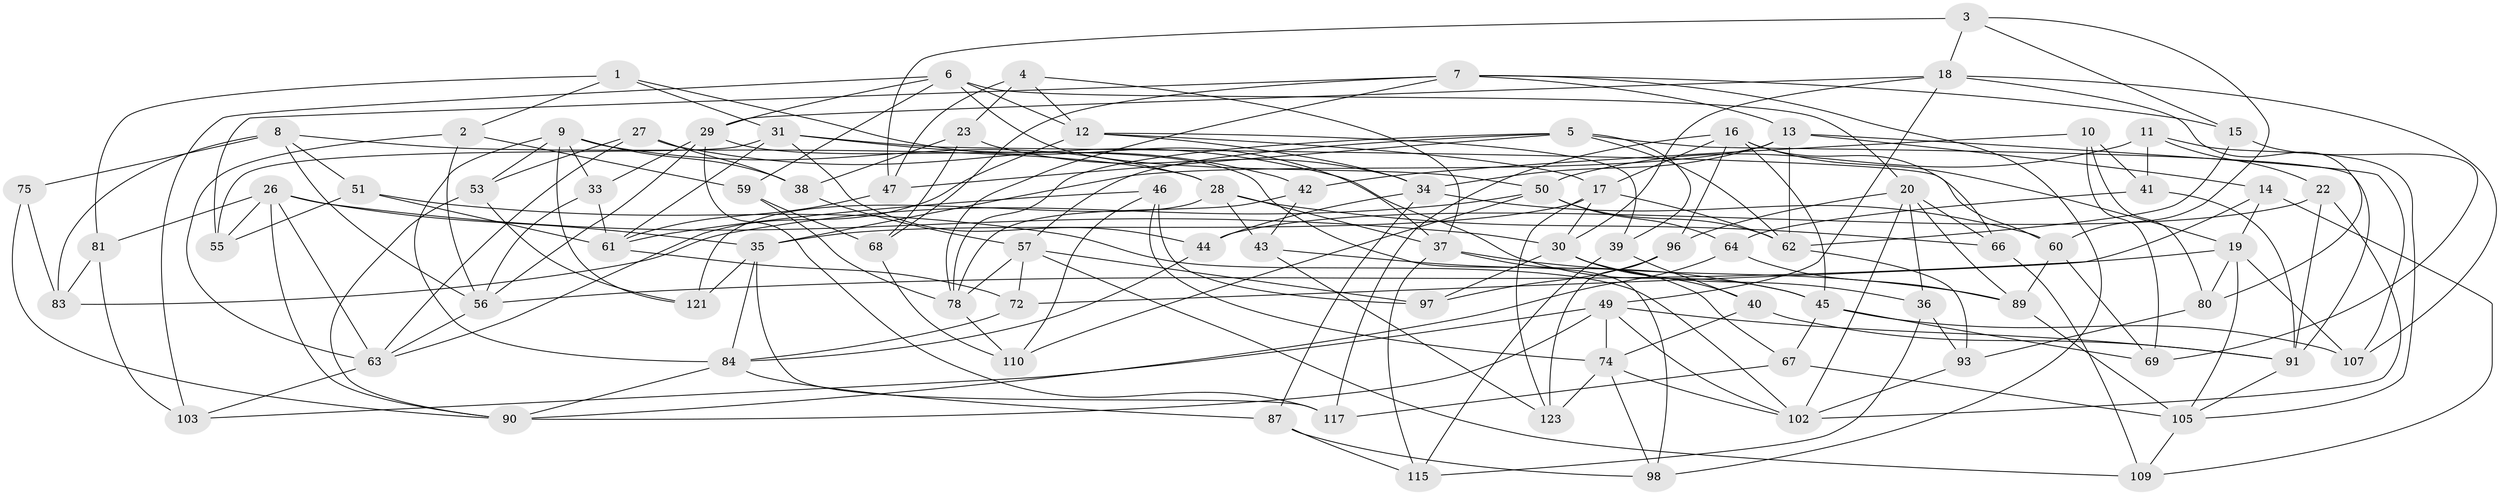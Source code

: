 // original degree distribution, {4: 1.0}
// Generated by graph-tools (version 1.1) at 2025/11/02/27/25 16:11:51]
// undirected, 86 vertices, 207 edges
graph export_dot {
graph [start="1"]
  node [color=gray90,style=filled];
  1;
  2;
  3;
  4;
  5 [super="+122"];
  6 [super="+52"];
  7 [super="+54"];
  8 [super="+58"];
  9 [super="+25"];
  10;
  11;
  12 [super="+86"];
  13 [super="+77"];
  14;
  15;
  16 [super="+70"];
  17 [super="+99"];
  18 [super="+48"];
  19 [super="+21"];
  20 [super="+24"];
  22;
  23;
  26 [super="+32"];
  27;
  28 [super="+113"];
  29 [super="+116"];
  30 [super="+114"];
  31 [super="+88"];
  33;
  34 [super="+94"];
  35 [super="+71"];
  36;
  37 [super="+111"];
  38;
  39;
  40;
  41;
  42;
  43;
  44;
  45 [super="+76"];
  46;
  47;
  49 [super="+92"];
  50 [super="+82"];
  51;
  53;
  55;
  56 [super="+73"];
  57 [super="+79"];
  59;
  60 [super="+65"];
  61 [super="+104"];
  62 [super="+118"];
  63 [super="+101"];
  64;
  66;
  67;
  68;
  69;
  72;
  74 [super="+85"];
  75;
  78 [super="+106"];
  80;
  81;
  83;
  84 [super="+95"];
  87;
  89 [super="+100"];
  90 [super="+108"];
  91 [super="+112"];
  93;
  96;
  97;
  98;
  102 [super="+119"];
  103;
  105 [super="+120"];
  107;
  109;
  110;
  115;
  117;
  121;
  123;
  1 -- 81;
  1 -- 31;
  1 -- 2;
  1 -- 37;
  2 -- 63;
  2 -- 59;
  2 -- 56;
  3 -- 47;
  3 -- 18;
  3 -- 15;
  3 -- 60;
  4 -- 23;
  4 -- 47;
  4 -- 12;
  4 -- 37;
  5 -- 39;
  5 -- 47;
  5 -- 57;
  5 -- 78;
  5 -- 91;
  5 -- 62;
  6 -- 59;
  6 -- 12;
  6 -- 103;
  6 -- 20;
  6 -- 29;
  6 -- 50;
  7 -- 55;
  7 -- 68;
  7 -- 98;
  7 -- 15;
  7 -- 13;
  7 -- 78;
  8 -- 51;
  8 -- 83;
  8 -- 75 [weight=2];
  8 -- 56;
  8 -- 28;
  9 -- 53;
  9 -- 28;
  9 -- 38;
  9 -- 121;
  9 -- 33;
  9 -- 84;
  10 -- 41;
  10 -- 69;
  10 -- 80;
  10 -- 42;
  11 -- 22;
  11 -- 41;
  11 -- 105;
  11 -- 50;
  12 -- 63;
  12 -- 39;
  12 -- 17;
  12 -- 34;
  13 -- 62;
  13 -- 34;
  13 -- 107;
  13 -- 14;
  13 -- 35;
  14 -- 72;
  14 -- 19;
  14 -- 109;
  15 -- 69;
  15 -- 62;
  16 -- 96;
  16 -- 66;
  16 -- 45;
  16 -- 17;
  16 -- 19;
  16 -- 117;
  17 -- 62;
  17 -- 123;
  17 -- 35;
  17 -- 30;
  18 -- 29;
  18 -- 49;
  18 -- 80;
  18 -- 107;
  18 -- 30;
  19 -- 56;
  19 -- 80;
  19 -- 105;
  19 -- 107;
  20 -- 102;
  20 -- 96;
  20 -- 66;
  20 -- 36;
  20 -- 89;
  22 -- 102;
  22 -- 44;
  22 -- 91;
  23 -- 68;
  23 -- 38;
  23 -- 34;
  26 -- 35;
  26 -- 30;
  26 -- 81;
  26 -- 55;
  26 -- 63;
  26 -- 90;
  27 -- 45;
  27 -- 38;
  27 -- 53;
  27 -- 63;
  28 -- 66;
  28 -- 121;
  28 -- 43;
  28 -- 37;
  29 -- 98;
  29 -- 56;
  29 -- 33;
  29 -- 117;
  30 -- 40;
  30 -- 97;
  30 -- 36;
  31 -- 42;
  31 -- 44;
  31 -- 55;
  31 -- 60;
  31 -- 61;
  33 -- 56;
  33 -- 61;
  34 -- 87;
  34 -- 60;
  34 -- 44;
  35 -- 117;
  35 -- 121;
  35 -- 84;
  36 -- 93;
  36 -- 115;
  37 -- 115;
  37 -- 67;
  37 -- 89;
  38 -- 57;
  39 -- 115;
  39 -- 40;
  40 -- 74;
  40 -- 91;
  41 -- 64;
  41 -- 91;
  42 -- 43;
  42 -- 78;
  43 -- 45;
  43 -- 123;
  44 -- 84;
  45 -- 107;
  45 -- 67;
  45 -- 69;
  46 -- 110;
  46 -- 74;
  46 -- 61;
  46 -- 97;
  47 -- 61;
  49 -- 91;
  49 -- 74;
  49 -- 90;
  49 -- 102;
  49 -- 103;
  50 -- 64;
  50 -- 110;
  50 -- 62;
  50 -- 83;
  51 -- 55;
  51 -- 102;
  51 -- 61;
  53 -- 121;
  53 -- 90;
  56 -- 63;
  57 -- 78;
  57 -- 72;
  57 -- 109;
  57 -- 97;
  59 -- 68;
  59 -- 78;
  60 -- 89 [weight=2];
  60 -- 69;
  61 -- 72;
  62 -- 93;
  63 -- 103;
  64 -- 90;
  64 -- 89;
  66 -- 109;
  67 -- 117;
  67 -- 105;
  68 -- 110;
  72 -- 84;
  74 -- 123;
  74 -- 98;
  74 -- 102;
  75 -- 83;
  75 -- 90;
  78 -- 110;
  80 -- 93;
  81 -- 103;
  81 -- 83;
  84 -- 87;
  84 -- 90;
  87 -- 98;
  87 -- 115;
  89 -- 105;
  91 -- 105;
  93 -- 102;
  96 -- 97;
  96 -- 123;
  105 -- 109;
}
